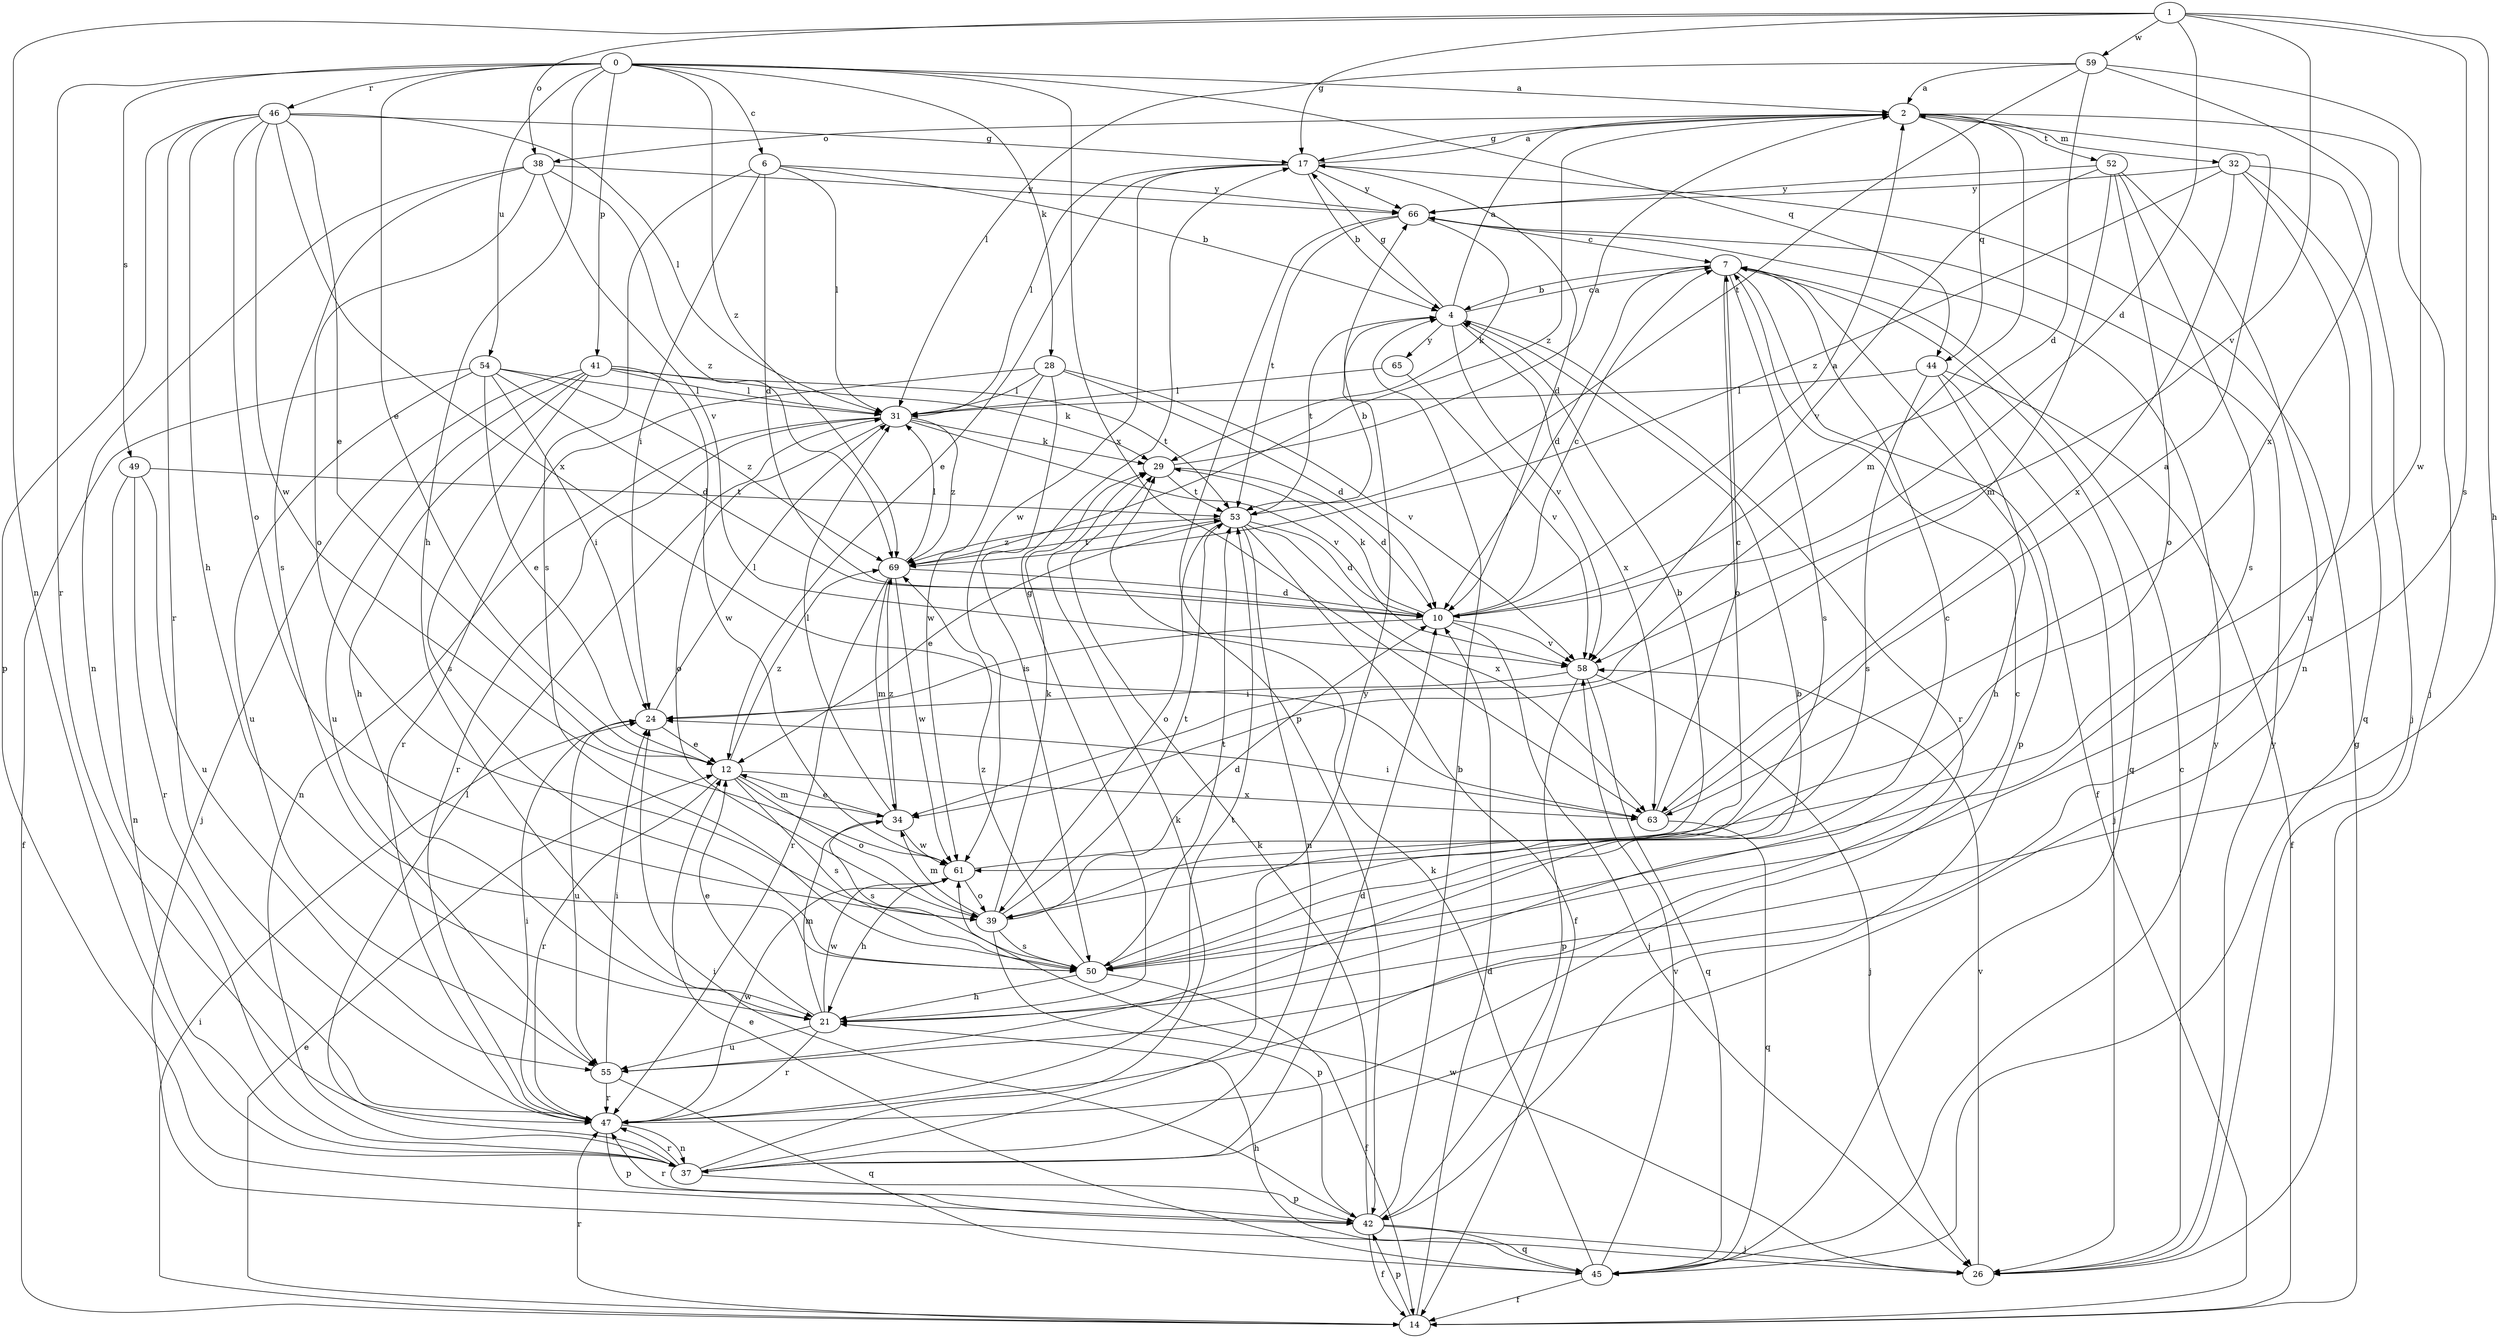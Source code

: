 strict digraph  {
0;
1;
2;
4;
6;
7;
10;
12;
14;
17;
21;
24;
26;
28;
29;
31;
32;
34;
37;
38;
39;
41;
42;
44;
45;
46;
47;
49;
50;
52;
53;
54;
55;
58;
59;
61;
63;
65;
66;
69;
0 -> 2  [label=a];
0 -> 6  [label=c];
0 -> 12  [label=e];
0 -> 21  [label=h];
0 -> 28  [label=k];
0 -> 41  [label=p];
0 -> 44  [label=q];
0 -> 46  [label=r];
0 -> 47  [label=r];
0 -> 49  [label=s];
0 -> 54  [label=u];
0 -> 63  [label=x];
0 -> 69  [label=z];
1 -> 10  [label=d];
1 -> 17  [label=g];
1 -> 21  [label=h];
1 -> 37  [label=n];
1 -> 38  [label=o];
1 -> 50  [label=s];
1 -> 58  [label=v];
1 -> 59  [label=w];
2 -> 17  [label=g];
2 -> 26  [label=j];
2 -> 32  [label=m];
2 -> 34  [label=m];
2 -> 38  [label=o];
2 -> 44  [label=q];
2 -> 52  [label=t];
2 -> 69  [label=z];
4 -> 2  [label=a];
4 -> 7  [label=c];
4 -> 17  [label=g];
4 -> 47  [label=r];
4 -> 53  [label=t];
4 -> 58  [label=v];
4 -> 63  [label=x];
4 -> 65  [label=y];
6 -> 4  [label=b];
6 -> 10  [label=d];
6 -> 24  [label=i];
6 -> 31  [label=l];
6 -> 50  [label=s];
6 -> 66  [label=y];
7 -> 4  [label=b];
7 -> 10  [label=d];
7 -> 14  [label=f];
7 -> 39  [label=o];
7 -> 42  [label=p];
7 -> 45  [label=q];
7 -> 50  [label=s];
10 -> 2  [label=a];
10 -> 7  [label=c];
10 -> 24  [label=i];
10 -> 26  [label=j];
10 -> 29  [label=k];
10 -> 58  [label=v];
12 -> 34  [label=m];
12 -> 39  [label=o];
12 -> 47  [label=r];
12 -> 50  [label=s];
12 -> 63  [label=x];
12 -> 69  [label=z];
14 -> 10  [label=d];
14 -> 12  [label=e];
14 -> 17  [label=g];
14 -> 24  [label=i];
14 -> 42  [label=p];
14 -> 47  [label=r];
17 -> 2  [label=a];
17 -> 4  [label=b];
17 -> 10  [label=d];
17 -> 12  [label=e];
17 -> 31  [label=l];
17 -> 61  [label=w];
17 -> 66  [label=y];
21 -> 12  [label=e];
21 -> 17  [label=g];
21 -> 34  [label=m];
21 -> 47  [label=r];
21 -> 55  [label=u];
21 -> 61  [label=w];
24 -> 12  [label=e];
24 -> 31  [label=l];
24 -> 55  [label=u];
26 -> 7  [label=c];
26 -> 58  [label=v];
26 -> 61  [label=w];
26 -> 66  [label=y];
28 -> 10  [label=d];
28 -> 31  [label=l];
28 -> 47  [label=r];
28 -> 50  [label=s];
28 -> 58  [label=v];
28 -> 61  [label=w];
29 -> 2  [label=a];
29 -> 10  [label=d];
29 -> 53  [label=t];
31 -> 29  [label=k];
31 -> 37  [label=n];
31 -> 39  [label=o];
31 -> 47  [label=r];
31 -> 58  [label=v];
31 -> 69  [label=z];
32 -> 26  [label=j];
32 -> 45  [label=q];
32 -> 55  [label=u];
32 -> 63  [label=x];
32 -> 66  [label=y];
32 -> 69  [label=z];
34 -> 12  [label=e];
34 -> 31  [label=l];
34 -> 50  [label=s];
34 -> 61  [label=w];
34 -> 69  [label=z];
37 -> 10  [label=d];
37 -> 29  [label=k];
37 -> 31  [label=l];
37 -> 42  [label=p];
37 -> 47  [label=r];
37 -> 66  [label=y];
38 -> 37  [label=n];
38 -> 39  [label=o];
38 -> 50  [label=s];
38 -> 58  [label=v];
38 -> 66  [label=y];
38 -> 69  [label=z];
39 -> 10  [label=d];
39 -> 29  [label=k];
39 -> 34  [label=m];
39 -> 42  [label=p];
39 -> 50  [label=s];
39 -> 53  [label=t];
41 -> 21  [label=h];
41 -> 26  [label=j];
41 -> 29  [label=k];
41 -> 31  [label=l];
41 -> 50  [label=s];
41 -> 53  [label=t];
41 -> 55  [label=u];
41 -> 61  [label=w];
42 -> 4  [label=b];
42 -> 14  [label=f];
42 -> 24  [label=i];
42 -> 26  [label=j];
42 -> 29  [label=k];
42 -> 45  [label=q];
42 -> 47  [label=r];
44 -> 14  [label=f];
44 -> 21  [label=h];
44 -> 26  [label=j];
44 -> 31  [label=l];
44 -> 50  [label=s];
45 -> 12  [label=e];
45 -> 14  [label=f];
45 -> 21  [label=h];
45 -> 29  [label=k];
45 -> 58  [label=v];
45 -> 66  [label=y];
46 -> 12  [label=e];
46 -> 17  [label=g];
46 -> 21  [label=h];
46 -> 31  [label=l];
46 -> 39  [label=o];
46 -> 42  [label=p];
46 -> 47  [label=r];
46 -> 61  [label=w];
46 -> 63  [label=x];
47 -> 7  [label=c];
47 -> 24  [label=i];
47 -> 37  [label=n];
47 -> 42  [label=p];
47 -> 53  [label=t];
47 -> 61  [label=w];
49 -> 37  [label=n];
49 -> 47  [label=r];
49 -> 53  [label=t];
49 -> 55  [label=u];
50 -> 7  [label=c];
50 -> 14  [label=f];
50 -> 21  [label=h];
50 -> 53  [label=t];
50 -> 69  [label=z];
52 -> 34  [label=m];
52 -> 37  [label=n];
52 -> 39  [label=o];
52 -> 50  [label=s];
52 -> 58  [label=v];
52 -> 66  [label=y];
53 -> 4  [label=b];
53 -> 10  [label=d];
53 -> 12  [label=e];
53 -> 14  [label=f];
53 -> 37  [label=n];
53 -> 39  [label=o];
53 -> 63  [label=x];
53 -> 69  [label=z];
54 -> 10  [label=d];
54 -> 12  [label=e];
54 -> 14  [label=f];
54 -> 24  [label=i];
54 -> 31  [label=l];
54 -> 55  [label=u];
54 -> 69  [label=z];
55 -> 4  [label=b];
55 -> 24  [label=i];
55 -> 45  [label=q];
55 -> 47  [label=r];
58 -> 24  [label=i];
58 -> 26  [label=j];
58 -> 42  [label=p];
58 -> 45  [label=q];
59 -> 2  [label=a];
59 -> 10  [label=d];
59 -> 31  [label=l];
59 -> 53  [label=t];
59 -> 61  [label=w];
59 -> 63  [label=x];
61 -> 4  [label=b];
61 -> 21  [label=h];
61 -> 39  [label=o];
63 -> 2  [label=a];
63 -> 7  [label=c];
63 -> 24  [label=i];
63 -> 45  [label=q];
65 -> 31  [label=l];
65 -> 58  [label=v];
66 -> 7  [label=c];
66 -> 29  [label=k];
66 -> 42  [label=p];
66 -> 53  [label=t];
69 -> 10  [label=d];
69 -> 31  [label=l];
69 -> 34  [label=m];
69 -> 47  [label=r];
69 -> 53  [label=t];
69 -> 61  [label=w];
}
